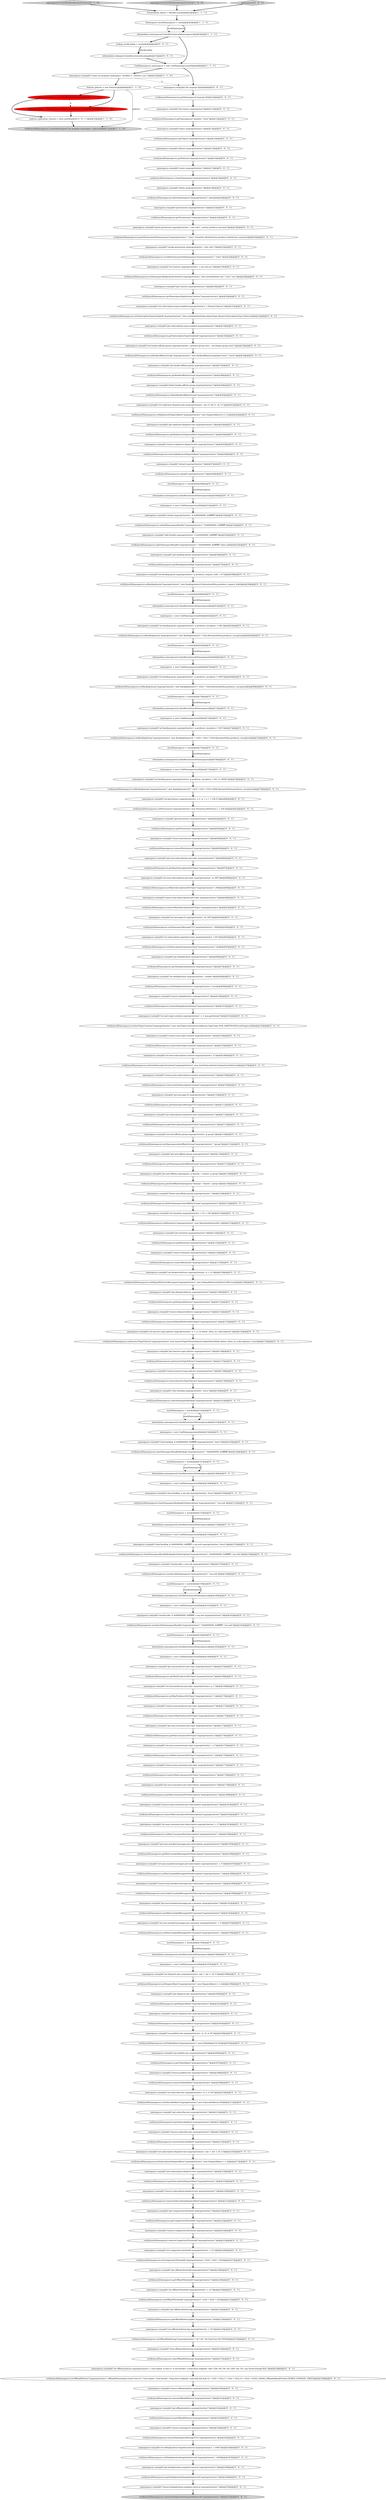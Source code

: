 digraph {
93 [style = filled, label = "verify(mockNamespaces).getSubscriptionDispatchRate(\"myprop/clust/ns1\")@@@219@@@['0', '0', '1']", fillcolor = white, shape = ellipse image = "AAA0AAABBB3BBB"];
104 [style = filled, label = "namespaces.run(split(\"remove-persistence myprop/clust/ns1\"))@@@84@@@['0', '0', '1']", fillcolor = white, shape = ellipse image = "AAA0AAABBB3BBB"];
4 [style = filled, label = "PulsarAdmin admin = Mockito.mock()@@@3@@@['1', '1', '1']", fillcolor = white, shape = ellipse image = "AAA0AAABBB1BBB"];
158 [style = filled, label = "verify(mockNamespaces).getBookieAffinityGroup(\"myprop/clust/ns1\")@@@38@@@['0', '0', '1']", fillcolor = white, shape = ellipse image = "AAA0AAABBB3BBB"];
12 [style = filled, label = "when(admin.namespaces()).thenReturn(mockNamespaces)@@@66@@@['0', '0', '1']", fillcolor = white, shape = ellipse image = "AAA0AAABBB3BBB"];
224 [style = filled, label = "verify(mockNamespaces).setMaxProducersPerTopic(\"myprop/clust/ns1\",1)@@@170@@@['0', '0', '1']", fillcolor = white, shape = ellipse image = "AAA0AAABBB3BBB"];
237 [style = filled, label = "when(admin.namespaces()).thenReturn(mockNamespaces)@@@196@@@['0', '0', '1']", fillcolor = white, shape = ellipse image = "AAA0AAABBB3BBB"];
113 [style = filled, label = "verify(mockNamespaces).setDelayedDeliveryMessages(\"myprop/clust/ns1\",new DelayedDeliveryPolicies(1000,true))@@@129@@@['0', '0', '1']", fillcolor = white, shape = ellipse image = "AAA0AAABBB3BBB"];
213 [style = filled, label = "verify(mockNamespaces).setSubscriptionTypesEnabled(\"myprop/clust/ns1\",Sets.newHashSet(SubscriptionType.Shared,SubscriptionType.Failover))@@@32@@@['0', '0', '1']", fillcolor = white, shape = ellipse image = "AAA0AAABBB3BBB"];
240 [style = filled, label = "namespaces.run(split(\"clear-backlog -b 0x80000000_0xffffffff -s my-sub myprop/clust/ns1 -force\"))@@@155@@@['0', '0', '1']", fillcolor = white, shape = ellipse image = "AAA0AAABBB3BBB"];
250 [style = filled, label = "namespaces.run(split(\"set-message-ttl myprop/clust/ns1 -ttl 300\"))@@@92@@@['0', '0', '1']", fillcolor = white, shape = ellipse image = "AAA0AAABBB3BBB"];
154 [style = filled, label = "verify(mockNamespaces).removeMaxUnackedMessagesPerSubscription(\"myprop/clust/ns1\")@@@190@@@['0', '0', '1']", fillcolor = white, shape = ellipse image = "AAA0AAABBB3BBB"];
58 [style = filled, label = "verify(mockNamespaces).removeNamespaceMessageTTL(\"myprop/clust/ns1\")@@@245@@@['0', '0', '1']", fillcolor = white, shape = ellipse image = "AAA0AAABBB3BBB"];
133 [style = filled, label = "namespaces.run(split(\"remove-max-producers-per-topic myprop/clust/ns1\"))@@@171@@@['0', '0', '1']", fillcolor = white, shape = ellipse image = "AAA0AAABBB3BBB"];
116 [style = filled, label = "namespaces.run(split(\"clear-backlog myprop/clust/ns1 -force\"))@@@140@@@['0', '0', '1']", fillcolor = white, shape = ellipse image = "AAA0AAABBB3BBB"];
253 [style = filled, label = "namespaces.run(split(\"clear-offload-deletion-lag myprop/clust/ns1\"))@@@236@@@['0', '0', '1']", fillcolor = white, shape = ellipse image = "AAA0AAABBB3BBB"];
101 [style = filled, label = "namespaces.run(split(\"get-max-producers-per-topic myprop/clust/ns1\"))@@@167@@@['0', '0', '1']", fillcolor = white, shape = ellipse image = "AAA0AAABBB3BBB"];
39 [style = filled, label = "verify(mockNamespaces).createNamespace(\"myprop/clust/ns1\")@@@18@@@['0', '0', '1']", fillcolor = white, shape = ellipse image = "AAA0AAABBB3BBB"];
183 [style = filled, label = "verify(mockNamespaces).deleteBookieAffinityGroup(\"myprop/clust/ns1\")@@@40@@@['0', '0', '1']", fillcolor = white, shape = ellipse image = "AAA0AAABBB3BBB"];
205 [style = filled, label = "namespaces.run(split(\"set-backlog-quota myprop/clust/ns1 -p producer_exception -l 10G -lt 10000\"))@@@78@@@['0', '0', '1']", fillcolor = white, shape = ellipse image = "AAA0AAABBB3BBB"];
221 [style = filled, label = "verify(mockNamespaces).setMaxConsumersPerTopic(\"myprop/clust/ns1\",2)@@@176@@@['0', '0', '1']", fillcolor = white, shape = ellipse image = "AAA0AAABBB3BBB"];
233 [style = filled, label = "namespaces.run(split(\"set-bookie-affinity-group myprop/clust/ns1 --primary-group test1 --secondary-group test2\"))@@@35@@@['0', '0', '1']", fillcolor = white, shape = ellipse image = "AAA0AAABBB3BBB"];
20 [style = filled, label = "mockNamespaces = mock()@@@49@@@['0', '0', '1']", fillcolor = white, shape = ellipse image = "AAA0AAABBB3BBB"];
245 [style = filled, label = "namespaces = new CmdNamespaces(null)@@@166@@@['0', '0', '1']", fillcolor = white, shape = ellipse image = "AAA0AAABBB3BBB"];
23 [style = filled, label = "when(admin.namespaces()).thenReturn(mockNamespaces)@@@143@@@['0', '0', '1']", fillcolor = white, shape = ellipse image = "AAA0AAABBB3BBB"];
193 [style = filled, label = "namespaces.run(split(\"set-auto-topic-creation myprop/clust/ns1 -e -t non-partitioned\"))@@@102@@@['0', '0', '1']", fillcolor = white, shape = ellipse image = "AAA0AAABBB3BBB"];
125 [style = filled, label = "verify(mockNamespaces).getMaxUnackedMessagesPerConsumer(\"myprop/clust/ns1\")@@@192@@@['0', '0', '1']", fillcolor = white, shape = ellipse image = "AAA0AAABBB3BBB"];
96 [style = filled, label = "verify(mockNamespaces).getNamespaceMessageTTL(\"myprop/clust/ns1\")@@@111@@@['0', '0', '1']", fillcolor = white, shape = ellipse image = "AAA0AAABBB3BBB"];
121 [style = filled, label = "verify(mockNamespaces).setMaxUnackedMessagesPerConsumer(\"myprop/clust/ns1\",3)@@@194@@@['0', '0', '1']", fillcolor = white, shape = ellipse image = "AAA0AAABBB3BBB"];
194 [style = filled, label = "namespaces.run(split(\"remove-max-unacked-messages-per-subscription myprop/clust/ns1\"))@@@189@@@['0', '0', '1']", fillcolor = white, shape = ellipse image = "AAA0AAABBB3BBB"];
57 [style = filled, label = "mockNamespaces = mock()@@@147@@@['0', '0', '1']", fillcolor = white, shape = ellipse image = "AAA0AAABBB3BBB"];
182 [style = filled, label = "mockNamespaces = mock()@@@195@@@['0', '0', '1']", fillcolor = white, shape = ellipse image = "AAA0AAABBB3BBB"];
232 [style = filled, label = "verify(mockNamespaces).getDispatchRate(\"myprop/clust/ns1\")@@@201@@@['0', '0', '1']", fillcolor = white, shape = ellipse image = "AAA0AAABBB3BBB"];
254 [style = filled, label = "namespaces.run(split(\"set-offload-policies myprop/clust/ns1 -r test-region -d aws-s3 -b test-bucket -e http://test.endpoint -mbs 32M -rbs 5M -oat 10M -oae 10s -orp tiered-storage-first\"))@@@238@@@['0', '0', '1']", fillcolor = white, shape = ellipse image = "AAA0AAABBB3BBB"];
22 [style = filled, label = "verify(mockNamespaces).unloadNamespaceBundle(\"myprop/clust/ns1\",\"0x80000000_0xffffffff\")@@@53@@@['0', '0', '1']", fillcolor = white, shape = ellipse image = "AAA0AAABBB3BBB"];
164 [style = filled, label = "namespaces.run(split(\"set-deduplication myprop/clust/ns1 --enable\"))@@@98@@@['0', '0', '1']", fillcolor = white, shape = ellipse image = "AAA0AAABBB3BBB"];
184 [style = filled, label = "verify(mockNamespaces).setBacklogQuota(\"myprop/clust/ns1\",new BacklogQuota(10,RetentionPolicy.producer_request_hold))@@@59@@@['0', '0', '1']", fillcolor = white, shape = ellipse image = "AAA0AAABBB3BBB"];
29 [style = filled, label = "verify(mockNamespaces).setOffloadThreshold(\"myprop/clust/ns1\",1024 * 1024 * 1024)@@@231@@@['0', '0', '1']", fillcolor = white, shape = ellipse image = "AAA0AAABBB3BBB"];
220 [style = filled, label = "namespaces.run(split(\"set-max-consumers-per-subscription myprop/clust/ns1 -c 3\"))@@@183@@@['0', '0', '1']", fillcolor = white, shape = ellipse image = "AAA0AAABBB3BBB"];
71 [style = filled, label = "verify(mockNamespaces).deleteNamespaceAntiAffinityGroup(\"myprop/clust/ns1\")@@@121@@@['0', '0', '1']", fillcolor = white, shape = ellipse image = "AAA0AAABBB3BBB"];
103 [style = filled, label = "namespaces.run(split(\"split-bundle myprop/clust/ns1 -b 0x00000000_0xffffffff\"))@@@54@@@['0', '0', '1']", fillcolor = white, shape = ellipse image = "AAA0AAABBB3BBB"];
10 [style = filled, label = "namespacesCreateWithBundlesAndClusters['0', '1', '0']", fillcolor = lightgray, shape = diamond image = "AAA0AAABBB2BBB"];
56 [style = filled, label = "verify(mockNamespaces).getDeduplicationSnapshotInterval(\"myprop/clust/ns1\")@@@249@@@['0', '0', '1']", fillcolor = white, shape = ellipse image = "AAA0AAABBB3BBB"];
172 [style = filled, label = "when(admin.namespaces()).thenReturn(mockNamespaces)@@@165@@@['0', '0', '1']", fillcolor = white, shape = ellipse image = "AAA0AAABBB3BBB"];
206 [style = filled, label = "verify(mockNamespaces).setMaxSubscriptionsPerTopic(\"myprop/clust/ns1\",300)@@@89@@@['0', '0', '1']", fillcolor = white, shape = ellipse image = "AAA0AAABBB3BBB"];
51 [style = filled, label = "when(admin.namespaces()).thenReturn(mockNamespaces)@@@71@@@['0', '0', '1']", fillcolor = white, shape = ellipse image = "AAA0AAABBB3BBB"];
79 [style = filled, label = "verify(mockNamespaces).setBacklogQuota(\"myprop/clust/ns1\",new BacklogQuota(10L * 1024 * 1024 * 1024,RetentionPolicy.producer_exception))@@@74@@@['0', '0', '1']", fillcolor = white, shape = ellipse image = "AAA0AAABBB3BBB"];
196 [style = filled, label = "verify(mockNamespaces).getSubscribeRate(\"myprop/clust/ns1\")@@@213@@@['0', '0', '1']", fillcolor = white, shape = ellipse image = "AAA0AAABBB3BBB"];
203 [style = filled, label = "namespaces.run(split(\"permissions myprop/clust/ns1\"))@@@21@@@['0', '0', '1']", fillcolor = white, shape = ellipse image = "AAA0AAABBB3BBB"];
120 [style = filled, label = "namespaces.run(split(\"remove-message-ttl myprop/clust/ns1\"))@@@244@@@['0', '0', '1']", fillcolor = white, shape = ellipse image = "AAA0AAABBB3BBB"];
146 [style = filled, label = "verify(mockNamespaces).removeDeduplicationSnapshotInterval(\"myprop/clust/ns1\")@@@251@@@['0', '0', '1']", fillcolor = lightgray, shape = ellipse image = "AAA0AAABBB3BBB"];
117 [style = filled, label = "namespaces.run(split(\"get-subscription-types-enabled myprop/clust/ns1\"))@@@33@@@['0', '0', '1']", fillcolor = white, shape = ellipse image = "AAA0AAABBB3BBB"];
124 [style = filled, label = "verify(mockNamespaces).setSubscribeRate(\"myprop/clust/ns1\",new SubscribeRate(2,60))@@@211@@@['0', '0', '1']", fillcolor = white, shape = ellipse image = "AAA0AAABBB3BBB"];
186 [style = filled, label = "namespaces = new CmdNamespaces(null)@@@77@@@['0', '0', '1']", fillcolor = white, shape = ellipse image = "AAA0AAABBB3BBB"];
99 [style = filled, label = "namespaces.run(split(\"get-anti-affinity-namespaces -p dummy -c cluster -g group\"))@@@118@@@['0', '0', '1']", fillcolor = white, shape = ellipse image = "AAA0AAABBB3BBB"];
19 [style = filled, label = "namespaces = new CmdNamespaces(null)@@@197@@@['0', '0', '1']", fillcolor = white, shape = ellipse image = "AAA0AAABBB3BBB"];
236 [style = filled, label = "verify(mockNamespaces).setPersistence(\"myprop/clust/ns1\",new PersistencePolicies(2,1,1,100.0d))@@@81@@@['0', '0', '1']", fillcolor = white, shape = ellipse image = "AAA0AAABBB3BBB"];
134 [style = filled, label = "verify(mockNamespaces).getPermissions(\"myprop/clust/ns1\")@@@22@@@['0', '0', '1']", fillcolor = white, shape = ellipse image = "AAA0AAABBB3BBB"];
107 [style = filled, label = "verify(mockNamespaces).getSubscriptionTypesEnabled(\"myprop/clust/ns1\")@@@34@@@['0', '0', '1']", fillcolor = white, shape = ellipse image = "AAA0AAABBB3BBB"];
143 [style = filled, label = "verify(mockNamespaces).removeAutoSubscriptionCreation(\"myprop/clust/ns1\")@@@109@@@['0', '0', '1']", fillcolor = white, shape = ellipse image = "AAA0AAABBB3BBB"];
208 [style = filled, label = "namespaces.run(split(\"clear-backlog -b 0x80000000_0xffffffff myprop/clust/ns1 -force\"))@@@145@@@['0', '0', '1']", fillcolor = white, shape = ellipse image = "AAA0AAABBB3BBB"];
28 [style = filled, label = "namespaces.run(split(\"set-auto-subscription-creation myprop/clust/ns1 -e\"))@@@106@@@['0', '0', '1']", fillcolor = white, shape = ellipse image = "AAA0AAABBB3BBB"];
131 [style = filled, label = "namespaces.run(split(\"remove-max-subscriptions-per-topic myprop/clust/ns1\"))@@@90@@@['0', '0', '1']", fillcolor = white, shape = ellipse image = "AAA0AAABBB3BBB"];
214 [style = filled, label = "namespaces.run(split(\"remove-delayed-delivery myprop/clust/ns1\"))@@@132@@@['0', '0', '1']", fillcolor = white, shape = ellipse image = "AAA0AAABBB3BBB"];
66 [style = filled, label = "namespaces.run(split(\"get-dispatch-rate myprop/clust/ns1\"))@@@200@@@['0', '0', '1']", fillcolor = white, shape = ellipse image = "AAA0AAABBB3BBB"];
34 [style = filled, label = "verify(mockNamespaces).getNamespaceAntiAffinityGroup(\"myprop/clust/ns1\")@@@117@@@['0', '0', '1']", fillcolor = white, shape = ellipse image = "AAA0AAABBB3BBB"];
191 [style = filled, label = "namespaces.run(split(\"delete-bookie-affinity-group myprop/clust/ns1\"))@@@39@@@['0', '0', '1']", fillcolor = white, shape = ellipse image = "AAA0AAABBB3BBB"];
80 [style = filled, label = "namespaces.run(split(\"set-compaction-threshold myprop/clust/ns1 -t 1G\"))@@@226@@@['0', '0', '1']", fillcolor = white, shape = ellipse image = "AAA0AAABBB3BBB"];
197 [style = filled, label = "namespaces.run(split(\"set-retention myprop/clust/ns1 -t 1h -s 1M\"))@@@122@@@['0', '0', '1']", fillcolor = white, shape = ellipse image = "AAA0AAABBB3BBB"];
223 [style = filled, label = "namespaces.run(split(\"delete myprop/clust/ns1\"))@@@19@@@['0', '0', '1']", fillcolor = white, shape = ellipse image = "AAA0AAABBB3BBB"];
54 [style = filled, label = "verify(mockNamespaces).getMaxConsumersPerTopic(\"myprop/clust/ns1\")@@@174@@@['0', '0', '1']", fillcolor = white, shape = ellipse image = "AAA0AAABBB3BBB"];
82 [style = filled, label = "verify(mockNamespaces).getPersistence(\"myprop/clust/ns1\")@@@83@@@['0', '0', '1']", fillcolor = white, shape = ellipse image = "AAA0AAABBB3BBB"];
90 [style = filled, label = "verify(mockNamespaces).getMaxProducersPerTopic(\"myprop/clust/ns1\")@@@168@@@['0', '0', '1']", fillcolor = white, shape = ellipse image = "AAA0AAABBB3BBB"];
105 [style = filled, label = "namespaces.run(split(\"get-max-subscriptions-per-topic myprop/clust/ns1\"))@@@86@@@['0', '0', '1']", fillcolor = white, shape = ellipse image = "AAA0AAABBB3BBB"];
163 [style = filled, label = "verify(mockNamespaces).removeReplicatorDispatchRate(\"myprop/clust/ns1\")@@@46@@@['0', '0', '1']", fillcolor = white, shape = ellipse image = "AAA0AAABBB3BBB"];
190 [style = filled, label = "verify(mockNamespaces).unsubscribeNamespaceBundle(\"myprop/clust/ns1\",\"0x80000000_0xffffffff\",\"my-sub\")@@@163@@@['0', '0', '1']", fillcolor = white, shape = ellipse image = "AAA0AAABBB3BBB"];
248 [style = filled, label = "namespaces.run(split(\"get-publish-rate myprop/clust/ns1\"))@@@206@@@['0', '0', '1']", fillcolor = white, shape = ellipse image = "AAA0AAABBB3BBB"];
136 [style = filled, label = "verify(mockNamespaces).removeMaxSubscriptionsPerTopic(\"myprop/clust/ns1\")@@@91@@@['0', '0', '1']", fillcolor = white, shape = ellipse image = "AAA0AAABBB3BBB"];
38 [style = filled, label = "namespaces.run(split(\"set-max-consumers-per-topic myprop/clust/ns1 -c 2\"))@@@175@@@['0', '0', '1']", fillcolor = white, shape = ellipse image = "AAA0AAABBB3BBB"];
189 [style = filled, label = "namespaces.run(split(\"get-clusters myprop/clust/ns1\"))@@@29@@@['0', '0', '1']", fillcolor = white, shape = ellipse image = "AAA0AAABBB3BBB"];
230 [style = filled, label = "verify(mockNamespaces).setRetention(\"myprop/clust/ns1\",new RetentionPolicies(60,1))@@@123@@@['0', '0', '1']", fillcolor = white, shape = ellipse image = "AAA0AAABBB3BBB"];
30 [style = filled, label = "verify(mockNamespaces).setPublishRate(\"myprop/clust/ns1\",new PublishRate(10,20))@@@205@@@['0', '0', '1']", fillcolor = white, shape = ellipse image = "AAA0AAABBB3BBB"];
52 [style = filled, label = "namespaces.run(split(\"get-backlog-quotas myprop/clust/ns1\"))@@@56@@@['0', '0', '1']", fillcolor = white, shape = ellipse image = "AAA0AAABBB3BBB"];
171 [style = filled, label = "namespaces.run(split(\"set-backlog-quota myprop/clust/ns1 -p producer_exception -l 10G\"))@@@73@@@['0', '0', '1']", fillcolor = white, shape = ellipse image = "AAA0AAABBB3BBB"];
207 [style = filled, label = "verify(mockNamespaces).getOffloadDeleteLagMs(\"myprop/clust/ns1\")@@@233@@@['0', '0', '1']", fillcolor = white, shape = ellipse image = "AAA0AAABBB3BBB"];
141 [style = filled, label = "namespaces.run(split(\"remove-offload-policies myprop/clust/ns1\"))@@@240@@@['0', '0', '1']", fillcolor = white, shape = ellipse image = "AAA0AAABBB3BBB"];
92 [style = filled, label = "namespaces.run(split(\"set-delayed-delivery myprop/clust/ns1 -e -t 1s\"))@@@128@@@['0', '0', '1']", fillcolor = white, shape = ellipse image = "AAA0AAABBB3BBB"];
170 [style = filled, label = "namespaces.run(split(\"clear-backlog -s my-sub myprop/clust/ns1 -force\"))@@@150@@@['0', '0', '1']", fillcolor = white, shape = ellipse image = "AAA0AAABBB3BBB"];
84 [style = filled, label = "verify(mockNamespaces).setReplicatorDispatchRate(\"myprop/clust/ns1\",new DispatchRate(10,11,12))@@@42@@@['0', '0', '1']", fillcolor = white, shape = ellipse image = "AAA0AAABBB3BBB"];
225 [style = filled, label = "namespaces.run(split(\"remove-subscribe-rate myprop/clust/ns1\"))@@@214@@@['0', '0', '1']", fillcolor = white, shape = ellipse image = "AAA0AAABBB3BBB"];
177 [style = filled, label = "namespaces.run(split(\"policies myprop/clust/ns1\"))@@@15@@@['0', '0', '1']", fillcolor = white, shape = ellipse image = "AAA0AAABBB3BBB"];
115 [style = filled, label = "verify(mockNamespaces).getReplicatorDispatchRate(\"myprop/clust/ns1\")@@@44@@@['0', '0', '1']", fillcolor = white, shape = ellipse image = "AAA0AAABBB3BBB"];
76 [style = filled, label = "namespaces.run(split(\"remove-replicator-dispatch-rate myprop/clust/ns1\"))@@@45@@@['0', '0', '1']", fillcolor = white, shape = ellipse image = "AAA0AAABBB3BBB"];
91 [style = filled, label = "verify(mockNamespaces).removeSubscriptionDispatchRate(\"myprop/clust/ns1\")@@@221@@@['0', '0', '1']", fillcolor = white, shape = ellipse image = "AAA0AAABBB3BBB"];
77 [style = filled, label = "verify(mockNamespaces).getMaxConsumersPerSubscription(\"myprop/clust/ns1\")@@@180@@@['0', '0', '1']", fillcolor = white, shape = ellipse image = "AAA0AAABBB3BBB"];
64 [style = filled, label = "namespaces.run(split(\"get-subscription-dispatch-rate myprop/clust/ns1\"))@@@218@@@['0', '0', '1']", fillcolor = white, shape = ellipse image = "AAA0AAABBB3BBB"];
167 [style = filled, label = "verify(mockNamespaces).setBacklogQuota(\"myprop/clust/ns1\",new BacklogQuota(10 * 1024,RetentionPolicy.producer_exception))@@@64@@@['0', '0', '1']", fillcolor = white, shape = ellipse image = "AAA0AAABBB3BBB"];
144 [style = filled, label = "namespaces.run(split(\"set-replicator-dispatch-rate myprop/clust/ns1 -md 10 -bd 11 -dt 12\"))@@@41@@@['0', '0', '1']", fillcolor = white, shape = ellipse image = "AAA0AAABBB3BBB"];
17 [style = filled, label = "namespaces.run(split(\"set-inactive-topic-policies myprop/clust/ns1 -e -t 1s -m delete_when_no_subscriptions\"))@@@134@@@['0', '0', '1']", fillcolor = white, shape = ellipse image = "AAA0AAABBB3BBB"];
75 [style = filled, label = "when(admin.namespaces()).thenReturn(mockNamespaces)@@@153@@@['0', '0', '1']", fillcolor = white, shape = ellipse image = "AAA0AAABBB3BBB"];
122 [style = filled, label = "verify(mockNamespaces).getBacklogQuotaMap(\"myprop/clust/ns1\")@@@57@@@['0', '0', '1']", fillcolor = white, shape = ellipse image = "AAA0AAABBB3BBB"];
36 [style = filled, label = "namespaces = new CmdNamespaces(null)@@@67@@@['0', '0', '1']", fillcolor = white, shape = ellipse image = "AAA0AAABBB3BBB"];
59 [style = filled, label = "namespaces = new CmdNamespaces(null)@@@161@@@['0', '0', '1']", fillcolor = white, shape = ellipse image = "AAA0AAABBB3BBB"];
142 [style = filled, label = "verify(mockNamespaces).getNamespaces(\"myprop\",\"clust\")@@@12@@@['0', '0', '1']", fillcolor = white, shape = ellipse image = "AAA0AAABBB3BBB"];
150 [style = filled, label = "verify(mockNamespaces).getMaxSubscriptionsPerTopic(\"myprop/clust/ns1\")@@@87@@@['0', '0', '1']", fillcolor = white, shape = ellipse image = "AAA0AAABBB3BBB"];
112 [style = filled, label = "namespaces.run(split(\"get-bookie-affinity-group myprop/clust/ns1\"))@@@37@@@['0', '0', '1']", fillcolor = white, shape = ellipse image = "AAA0AAABBB3BBB"];
8 [style = filled, label = "namespacesCreateWithBundlesAndClusters['1', '0', '0']", fillcolor = lightgray, shape = diamond image = "AAA0AAABBB1BBB"];
106 [style = filled, label = "verify(mockNamespaces).removeInactiveTopicPolicies(\"myprop/clust/ns1\")@@@139@@@['0', '0', '1']", fillcolor = white, shape = ellipse image = "AAA0AAABBB3BBB"];
14 [style = filled, label = "verify(mockNamespaces).unsubscribeNamespace(\"myprop/clust/ns1\",\"my-sub\")@@@158@@@['0', '0', '1']", fillcolor = white, shape = ellipse image = "AAA0AAABBB3BBB"];
65 [style = filled, label = "mockNamespaces = mock()@@@152@@@['0', '0', '1']", fillcolor = white, shape = ellipse image = "AAA0AAABBB3BBB"];
126 [style = filled, label = "namespaces.run(split(\"get-persistence myprop/clust/ns1\"))@@@82@@@['0', '0', '1']", fillcolor = white, shape = ellipse image = "AAA0AAABBB3BBB"];
114 [style = filled, label = "namespaces.run(split(\"remove-max-consumers-per-subscription myprop/clust/ns1\"))@@@181@@@['0', '0', '1']", fillcolor = white, shape = ellipse image = "AAA0AAABBB3BBB"];
195 [style = filled, label = "verify(mockNamespaces).setMaxConsumersPerSubscription(\"myprop/clust/ns1\",3)@@@184@@@['0', '0', '1']", fillcolor = white, shape = ellipse image = "AAA0AAABBB3BBB"];
69 [style = filled, label = "namespaces.run(split(\"remove-max-consumers-per-topic myprop/clust/ns1\"))@@@177@@@['0', '0', '1']", fillcolor = white, shape = ellipse image = "AAA0AAABBB3BBB"];
85 [style = filled, label = "mockNamespaces = mock()@@@164@@@['0', '0', '1']", fillcolor = white, shape = ellipse image = "AAA0AAABBB3BBB"];
129 [style = filled, label = "namespaces.run(split(\"grant-permission myprop/clust/ns1 --role role1 --actions produce,consume\"))@@@23@@@['0', '0', '1']", fillcolor = white, shape = ellipse image = "AAA0AAABBB3BBB"];
0 [style = filled, label = "when(admin.namespaces()).thenReturn(mockNamespaces)@@@5@@@['1', '1', '1']", fillcolor = white, shape = ellipse image = "AAA0AAABBB1BBB"];
37 [style = filled, label = "verify(mockNamespaces).setBookieAffinityGroup(\"myprop/clust/ns1\",new BookieAffinityGroupData(\"test1\",\"test2\"))@@@36@@@['0', '0', '1']", fillcolor = white, shape = ellipse image = "AAA0AAABBB3BBB"];
181 [style = filled, label = "namespaces.run(split(\"set-persistence myprop/clust/ns1 -e 2 -w 1 -a 1 -r 100.0\"))@@@80@@@['0', '0', '1']", fillcolor = white, shape = ellipse image = "AAA0AAABBB3BBB"];
160 [style = filled, label = "verify(mockNamespaces).removePublishRate(\"myprop/clust/ns1\")@@@209@@@['0', '0', '1']", fillcolor = white, shape = ellipse image = "AAA0AAABBB3BBB"];
242 [style = filled, label = "namespaces.run(split(\"get-max-unacked-messages-per-subscription myprop/clust/ns1\"))@@@185@@@['0', '0', '1']", fillcolor = white, shape = ellipse image = "AAA0AAABBB3BBB"];
147 [style = filled, label = "namespaces.run(split(\"get-retention myprop/clust/ns1\"))@@@124@@@['0', '0', '1']", fillcolor = white, shape = ellipse image = "AAA0AAABBB3BBB"];
35 [style = filled, label = "namespaces.run(split(\"set-max-unacked-messages-per-subscription myprop/clust/ns1 -c 3\"))@@@187@@@['0', '0', '1']", fillcolor = white, shape = ellipse image = "AAA0AAABBB3BBB"];
229 [style = filled, label = "namespaces.run(split(\"topics myprop/clust/ns1\"))@@@13@@@['0', '0', '1']", fillcolor = white, shape = ellipse image = "AAA0AAABBB3BBB"];
198 [style = filled, label = "namespaces.run(split(\"remove-auto-topic-creation myprop/clust/ns1\"))@@@104@@@['0', '0', '1']", fillcolor = white, shape = ellipse image = "AAA0AAABBB3BBB"];
155 [style = filled, label = "namespaces.run(split(\"set-backlog-quota myprop/clust/ns1 -p producer_request_hold -l 10\"))@@@58@@@['0', '0', '1']", fillcolor = white, shape = ellipse image = "AAA0AAABBB3BBB"];
3 [style = filled, label = "Policies policies = new Policies()@@@8@@@['1', '1', '0']", fillcolor = white, shape = ellipse image = "AAA0AAABBB1BBB"];
7 [style = filled, label = "policies.bundles = new BundlesData(5)@@@9@@@['1', '0', '0']", fillcolor = red, shape = ellipse image = "AAA1AAABBB1BBB"];
139 [style = filled, label = "verify(mockNamespaces).removeCompactionThreshold(\"myprop/clust/ns1\")@@@225@@@['0', '0', '1']", fillcolor = white, shape = ellipse image = "AAA0AAABBB3BBB"];
41 [style = filled, label = "namespaces.run(split(\"set-max-producers-per-topic myprop/clust/ns1 -p 1\"))@@@169@@@['0', '0', '1']", fillcolor = white, shape = ellipse image = "AAA0AAABBB3BBB"];
152 [style = filled, label = "verify(mockNamespaces).setSubscriptionExpirationTime(\"myprop/clust/ns1\",60)@@@95@@@['0', '0', '1']", fillcolor = white, shape = ellipse image = "AAA0AAABBB3BBB"];
168 [style = filled, label = "namespaces.run(split(\"set-max-unacked-messages-per-consumer myprop/clust/ns1 -c 3\"))@@@193@@@['0', '0', '1']", fillcolor = white, shape = ellipse image = "AAA0AAABBB3BBB"];
156 [style = filled, label = "namespaces.run(split(\"remove-deduplication-snapshot-interval myprop/clust/ns1\"))@@@250@@@['0', '0', '1']", fillcolor = white, shape = ellipse image = "AAA0AAABBB3BBB"];
72 [style = filled, label = "namespaces.run(split(\"unsubscribe -b 0x80000000_0xffffffff -s my-sub myprop/clust/ns1\"))@@@162@@@['0', '0', '1']", fillcolor = white, shape = ellipse image = "AAA0AAABBB3BBB"];
226 [style = filled, label = "verify(mockNamespaces).getTopics(\"myprop/clust/ns1\")@@@14@@@['0', '0', '1']", fillcolor = white, shape = ellipse image = "AAA0AAABBB3BBB"];
165 [style = filled, label = "namespaces.run(split(\"remove-compaction-threshold myprop/clust/ns1\"))@@@224@@@['0', '0', '1']", fillcolor = white, shape = ellipse image = "AAA0AAABBB3BBB"];
140 [style = filled, label = "verify(mockNamespaces).setBacklogQuota(\"myprop/clust/ns1\",new BacklogQuota(10 * 1024 * 1024,RetentionPolicy.producer_exception))@@@69@@@['0', '0', '1']", fillcolor = white, shape = ellipse image = "AAA0AAABBB3BBB"];
180 [style = filled, label = "verify(mockNamespaces).clearNamespaceBacklogForSubscription(\"myprop/clust/ns1\",\"my-sub\")@@@151@@@['0', '0', '1']", fillcolor = white, shape = ellipse image = "AAA0AAABBB3BBB"];
257 [style = filled, label = "verify(mockNamespaces).removeDelayedDeliveryMessages(\"myprop/clust/ns1\")@@@133@@@['0', '0', '1']", fillcolor = white, shape = ellipse image = "AAA0AAABBB3BBB"];
202 [style = filled, label = "verify(mockNamespaces).removeMaxProducersPerTopic(\"myprop/clust/ns1\")@@@172@@@['0', '0', '1']", fillcolor = white, shape = ellipse image = "AAA0AAABBB3BBB"];
89 [style = filled, label = "mockNamespaces = mock()@@@159@@@['0', '0', '1']", fillcolor = white, shape = ellipse image = "AAA0AAABBB3BBB"];
135 [style = filled, label = "verify(mockNamespaces).clearNamespaceBundleBacklogForSubscription(\"myprop/clust/ns1\",\"0x80000000_0xffffffff\",\"my-sub\")@@@156@@@['0', '0', '1']", fillcolor = white, shape = ellipse image = "AAA0AAABBB3BBB"];
123 [style = filled, label = "verify(mockNamespaces).getMaxUnackedMessagesPerSubscription(\"myprop/clust/ns1\")@@@186@@@['0', '0', '1']", fillcolor = white, shape = ellipse image = "AAA0AAABBB3BBB"];
157 [style = filled, label = "namespaces = new CmdNamespaces(null)@@@62@@@['0', '0', '1']", fillcolor = white, shape = ellipse image = "AAA0AAABBB3BBB"];
11 [style = filled, label = "policies.bundles = BundlesData.builder().numBundles(5).build()@@@9@@@['0', '1', '0']", fillcolor = red, shape = ellipse image = "AAA1AAABBB2BBB"];
249 [style = filled, label = "verify(mockNamespaces).getAntiAffinityNamespaces(\"dummy\",\"cluster\",\"group\")@@@119@@@['0', '0', '1']", fillcolor = white, shape = ellipse image = "AAA0AAABBB3BBB"];
151 [style = filled, label = "namespaces.run(split(\"list-cluster myprop/clust\"))@@@11@@@['0', '0', '1']", fillcolor = white, shape = ellipse image = "AAA0AAABBB3BBB"];
74 [style = filled, label = "namespaces.run(split(\"set-backlog-quota myprop/clust/ns1 -p producer_exception -l 10K\"))@@@63@@@['0', '0', '1']", fillcolor = white, shape = ellipse image = "AAA0AAABBB3BBB"];
179 [style = filled, label = "namespaces.run(split(\"get-subscription-expiration-time myprop/clust/ns1\"))@@@112@@@['0', '0', '1']", fillcolor = white, shape = ellipse image = "AAA0AAABBB3BBB"];
87 [style = filled, label = "verify(mockNamespaces).setDeduplicationSnapshotInterval(\"myprop/clust/ns1\",1000)@@@247@@@['0', '0', '1']", fillcolor = white, shape = ellipse image = "AAA0AAABBB3BBB"];
25 [style = filled, label = "verify(mockNamespaces).setDeduplicationStatus(\"myprop/clust/ns1\",true)@@@99@@@['0', '0', '1']", fillcolor = white, shape = ellipse image = "AAA0AAABBB3BBB"];
109 [style = filled, label = "namespaces.run(split(\"remove-auto-subscription-creation myprop/clust/ns1\"))@@@108@@@['0', '0', '1']", fillcolor = white, shape = ellipse image = "AAA0AAABBB3BBB"];
9 [style = filled, label = "Namespaces mockNamespaces = mock()@@@4@@@['1', '1', '1']", fillcolor = white, shape = ellipse image = "AAA0AAABBB1BBB"];
227 [style = filled, label = "namespaces.run(split(\"set-anti-affinity-group myprop/clust/ns1 -g group\"))@@@114@@@['0', '0', '1']", fillcolor = white, shape = ellipse image = "AAA0AAABBB3BBB"];
32 [style = filled, label = "verify(mockNamespaces).getPolicies(\"myprop/clust/ns1\")@@@16@@@['0', '0', '1']", fillcolor = white, shape = ellipse image = "AAA0AAABBB3BBB"];
98 [style = filled, label = "verify(mockNamespaces).getOffloadPolicies(\"myprop/clust/ns1\")@@@243@@@['0', '0', '1']", fillcolor = white, shape = ellipse image = "AAA0AAABBB3BBB"];
132 [style = filled, label = "namespaces = new CmdNamespaces(null)@@@72@@@['0', '0', '1']", fillcolor = white, shape = ellipse image = "AAA0AAABBB3BBB"];
161 [style = filled, label = "verify(mockNamespaces).setMaxUnackedMessagesPerSubscription(\"myprop/clust/ns1\",3)@@@188@@@['0', '0', '1']", fillcolor = white, shape = ellipse image = "AAA0AAABBB3BBB"];
162 [style = filled, label = "mockNamespaces = mock()@@@142@@@['0', '0', '1']", fillcolor = white, shape = ellipse image = "AAA0AAABBB3BBB"];
176 [style = filled, label = "Lookup mockLookup = mock()@@@6@@@['0', '0', '1']", fillcolor = white, shape = ellipse image = "AAA0AAABBB3BBB"];
188 [style = filled, label = "namespaces.run(split(\"remove-inactive-topic-policies myprop/clust/ns1\"))@@@138@@@['0', '0', '1']", fillcolor = white, shape = ellipse image = "AAA0AAABBB3BBB"];
166 [style = filled, label = "namespaces.run(split(\"unload myprop/clust/ns1\"))@@@47@@@['0', '0', '1']", fillcolor = white, shape = ellipse image = "AAA0AAABBB3BBB"];
110 [style = filled, label = "mockNamespaces = mock()@@@70@@@['0', '0', '1']", fillcolor = white, shape = ellipse image = "AAA0AAABBB3BBB"];
27 [style = filled, label = "when(admin.namespaces()).thenReturn(mockNamespaces)@@@50@@@['0', '0', '1']", fillcolor = white, shape = ellipse image = "AAA0AAABBB3BBB"];
256 [style = filled, label = "namespaces.run(split(\"set-max-subscriptions-per-topic myprop/clust/ns1 -m 300\"))@@@88@@@['0', '0', '1']", fillcolor = white, shape = ellipse image = "AAA0AAABBB3BBB"];
148 [style = filled, label = "verify(mockNamespaces).unload(\"myprop/clust/ns1\")@@@48@@@['0', '0', '1']", fillcolor = white, shape = ellipse image = "AAA0AAABBB3BBB"];
24 [style = filled, label = "verify(mockNamespaces).clearNamespaceBacklog(\"myprop/clust/ns1\")@@@141@@@['0', '0', '1']", fillcolor = white, shape = ellipse image = "AAA0AAABBB3BBB"];
199 [style = filled, label = "verify(mockNamespaces).setDispatchRate(\"myprop/clust/ns1\",new DispatchRate(-1,-1,2))@@@199@@@['0', '0', '1']", fillcolor = white, shape = ellipse image = "AAA0AAABBB3BBB"];
153 [style = filled, label = "verify(mockNamespaces).revokePermissionsOnNamespace(\"myprop/clust/ns1\",\"role1\")@@@26@@@['0', '0', '1']", fillcolor = white, shape = ellipse image = "AAA0AAABBB3BBB"];
209 [style = filled, label = "when(admin.namespaces()).thenReturn(mockNamespaces)@@@148@@@['0', '0', '1']", fillcolor = white, shape = ellipse image = "AAA0AAABBB3BBB"];
102 [style = filled, label = "verify(mockNamespaces).setInactiveTopicPolicies(\"myprop/clust/ns1\",new InactiveTopicPolicies(InactiveTopicDeleteMode.delete_when_no_subscriptions,1,true))@@@135@@@['0', '0', '1']", fillcolor = white, shape = ellipse image = "AAA0AAABBB3BBB"];
212 [style = filled, label = "verify(mockNamespaces).setOffloadDeleteLag(\"myprop/clust/ns1\",24 * 60 * 60,TimeUnit.SECONDS)@@@235@@@['0', '0', '1']", fillcolor = white, shape = ellipse image = "AAA0AAABBB3BBB"];
231 [style = filled, label = "namespaces.run(split(\"revoke-permission myprop/clust/ns1 --role role1\"))@@@25@@@['0', '0', '1']", fillcolor = white, shape = ellipse image = "AAA0AAABBB3BBB"];
175 [style = filled, label = "namespaces.run(split(\"set-dispatch-rate myprop/clust/ns1 -md -1 -bd -1 -dt 2\"))@@@198@@@['0', '0', '1']", fillcolor = white, shape = ellipse image = "AAA0AAABBB3BBB"];
55 [style = filled, label = "namespaces.run(split(\"get-compaction-threshold myprop/clust/ns1\"))@@@222@@@['0', '0', '1']", fillcolor = white, shape = ellipse image = "AAA0AAABBB3BBB"];
200 [style = filled, label = "verify(mockNamespaces).removeDispatchRate(\"myprop/clust/ns1\")@@@203@@@['0', '0', '1']", fillcolor = white, shape = ellipse image = "AAA0AAABBB3BBB"];
222 [style = filled, label = "namespaces.run(split(\"unload myprop/clust/ns1 -b 0x80000000_0xffffffff\"))@@@52@@@['0', '0', '1']", fillcolor = white, shape = ellipse image = "AAA0AAABBB3BBB"];
6 [style = filled, label = "verify(mockNamespaces).createNamespace(\"my-prop/my-namespace\",policies)@@@11@@@['1', '1', '0']", fillcolor = lightgray, shape = ellipse image = "AAA0AAABBB1BBB"];
238 [style = filled, label = "mockNamespaces = mock()@@@75@@@['0', '0', '1']", fillcolor = white, shape = ellipse image = "AAA0AAABBB3BBB"];
48 [style = filled, label = "verify(mockNamespaces).getRetention(\"myprop/clust/ns1\")@@@125@@@['0', '0', '1']", fillcolor = white, shape = ellipse image = "AAA0AAABBB3BBB"];
47 [style = filled, label = "verify(mockNamespaces).splitNamespaceBundle(\"myprop/clust/ns1\",\"0x00000000_0xffffffff\",false,null)@@@55@@@['0', '0', '1']", fillcolor = white, shape = ellipse image = "AAA0AAABBB3BBB"];
43 [style = filled, label = "verify(mockNamespaces).getDelayedDelivery(\"myprop/clust/ns1\")@@@131@@@['0', '0', '1']", fillcolor = white, shape = ellipse image = "AAA0AAABBB3BBB"];
95 [style = filled, label = "verify(mockNamespaces).setAutoSubscriptionCreation(\"myprop/clust/ns1\",new AutoSubscriptionCreationOverride(true))@@@107@@@['0', '0', '1']", fillcolor = white, shape = ellipse image = "AAA0AAABBB3BBB"];
33 [style = filled, label = "verify(mockNamespaces).getOffloadThreshold(\"myprop/clust/ns1\")@@@229@@@['0', '0', '1']", fillcolor = white, shape = ellipse image = "AAA0AAABBB3BBB"];
31 [style = filled, label = "namespaces.run(split(\"set-subscription-dispatch-rate myprop/clust/ns1 -md -1 -bd -1 -dt 2\"))@@@216@@@['0', '0', '1']", fillcolor = white, shape = ellipse image = "AAA0AAABBB3BBB"];
128 [style = filled, label = "verify(mockNamespaces).removeSubscribeRate(\"myprop/clust/ns1\")@@@215@@@['0', '0', '1']", fillcolor = white, shape = ellipse image = "AAA0AAABBB3BBB"];
252 [style = filled, label = "verify(mockNamespaces).removeRetention(\"myprop/clust/ns1\")@@@127@@@['0', '0', '1']", fillcolor = white, shape = ellipse image = "AAA0AAABBB3BBB"];
215 [style = filled, label = "namespaces.run(split(\"create myprop/clust/ns1\"))@@@17@@@['0', '0', '1']", fillcolor = white, shape = ellipse image = "AAA0AAABBB3BBB"];
173 [style = filled, label = "namespaces.run(split(\"set-subscribe-rate myprop/clust/ns1 -sr 2 -st 60\"))@@@210@@@['0', '0', '1']", fillcolor = white, shape = ellipse image = "AAA0AAABBB3BBB"];
130 [style = filled, label = "verify(mockNamespaces).removeAutoTopicCreation(\"myprop/clust/ns1\")@@@105@@@['0', '0', '1']", fillcolor = white, shape = ellipse image = "AAA0AAABBB3BBB"];
255 [style = filled, label = "when(admin.namespaces()).thenReturn(mockNamespaces)@@@76@@@['0', '0', '1']", fillcolor = white, shape = ellipse image = "AAA0AAABBB3BBB"];
119 [style = filled, label = "verify(mockNamespaces).setSubscriptionDispatchRate(\"myprop/clust/ns1\",new DispatchRate(-1,-1,2))@@@217@@@['0', '0', '1']", fillcolor = white, shape = ellipse image = "AAA0AAABBB3BBB"];
251 [style = filled, label = "namespaces.run(split(\"set-publish-rate myprop/clust/ns1 -m 10 -b 20\"))@@@204@@@['0', '0', '1']", fillcolor = white, shape = ellipse image = "AAA0AAABBB3BBB"];
16 [style = filled, label = "verify(mockNamespaces).setNamespaceMessageTTL(\"myprop/clust/ns1\",300)@@@93@@@['0', '0', '1']", fillcolor = white, shape = ellipse image = "AAA0AAABBB3BBB"];
145 [style = filled, label = "verify(mockNamespaces).getCompactionThreshold(\"myprop/clust/ns1\")@@@223@@@['0', '0', '1']", fillcolor = white, shape = ellipse image = "AAA0AAABBB3BBB"];
201 [style = filled, label = "namespaces.run(split(\"get-inactive-topic-policies myprop/clust/ns1\"))@@@136@@@['0', '0', '1']", fillcolor = white, shape = ellipse image = "AAA0AAABBB3BBB"];
18 [style = filled, label = "namespaces = new CmdNamespaces(null)@@@149@@@['0', '0', '1']", fillcolor = white, shape = ellipse image = "AAA0AAABBB3BBB"];
26 [style = filled, label = "namespaces.run(split(\"remove-retention myprop/clust/ns1\"))@@@126@@@['0', '0', '1']", fillcolor = white, shape = ellipse image = "AAA0AAABBB3BBB"];
86 [style = filled, label = "namespaces.run(split(\"remove-subscription-dispatch-rate myprop/clust/ns1\"))@@@220@@@['0', '0', '1']", fillcolor = white, shape = ellipse image = "AAA0AAABBB3BBB"];
2 [style = filled, label = "policies.replication_clusters = Sets.newHashSet(\"a\",\"b\",\"c\")@@@10@@@['1', '1', '0']", fillcolor = white, shape = ellipse image = "AAA0AAABBB1BBB"];
15 [style = filled, label = "namespaces.run(split(\"get-message-ttl myprop/clust/ns1\"))@@@110@@@['0', '0', '1']", fillcolor = white, shape = ellipse image = "AAA0AAABBB3BBB"];
83 [style = filled, label = "namespaces.run(split(\"get-max-consumers-per-subscription myprop/clust/ns1\"))@@@179@@@['0', '0', '1']", fillcolor = white, shape = ellipse image = "AAA0AAABBB3BBB"];
94 [style = filled, label = "verify(mockNamespaces).setCompactionThreshold(\"myprop/clust/ns1\",1024 * 1024 * 1024)@@@227@@@['0', '0', '1']", fillcolor = white, shape = ellipse image = "AAA0AAABBB3BBB"];
159 [style = filled, label = "verify(mockNamespaces).getDeduplicationStatus(\"myprop/clust/ns1\")@@@97@@@['0', '0', '1']", fillcolor = white, shape = ellipse image = "AAA0AAABBB3BBB"];
219 [style = filled, label = "verify(mockNamespaces).getInactiveTopicPolicies(\"myprop/clust/ns1\")@@@137@@@['0', '0', '1']", fillcolor = white, shape = ellipse image = "AAA0AAABBB3BBB"];
97 [style = filled, label = "namespaces.run(split(\"get-delayed-delivery myprop/clust/ns1\"))@@@130@@@['0', '0', '1']", fillcolor = white, shape = ellipse image = "AAA0AAABBB3BBB"];
108 [style = filled, label = "namespaces.run(split(\"set-offload-threshold myprop/clust/ns1 -s 1G\"))@@@230@@@['0', '0', '1']", fillcolor = white, shape = ellipse image = "AAA0AAABBB3BBB"];
149 [style = filled, label = "namespaces.run(split(\"set-offload-deletion-lag myprop/clust/ns1 -l 1d\"))@@@234@@@['0', '0', '1']", fillcolor = white, shape = ellipse image = "AAA0AAABBB3BBB"];
247 [style = filled, label = "namespaces['0', '0', '1']", fillcolor = lightgray, shape = diamond image = "AAA0AAABBB3BBB"];
138 [style = filled, label = "namespaces.run(split(\"remove-deduplication myprop/clust/ns1\"))@@@100@@@['0', '0', '1']", fillcolor = white, shape = ellipse image = "AAA0AAABBB3BBB"];
49 [style = filled, label = "namespaces.run(split(\"set-backlog-quota myprop/clust/ns1 -p producer_exception -l 10M\"))@@@68@@@['0', '0', '1']", fillcolor = white, shape = ellipse image = "AAA0AAABBB3BBB"];
68 [style = filled, label = "namespaces = new CmdNamespaces(null)@@@154@@@['0', '0', '1']", fillcolor = white, shape = ellipse image = "AAA0AAABBB3BBB"];
137 [style = filled, label = "namespaces.run(split(\"get-max-unacked-messages-per-consumer myprop/clust/ns1\"))@@@191@@@['0', '0', '1']", fillcolor = white, shape = ellipse image = "AAA0AAABBB3BBB"];
210 [style = filled, label = "verify(mockNamespaces).removeOffloadPolicies(\"myprop/clust/ns1\")@@@241@@@['0', '0', '1']", fillcolor = white, shape = ellipse image = "AAA0AAABBB3BBB"];
1 [style = filled, label = "namespaces.run(split(\"create my-prop/my-namespace --bundles 5 --clusters a,b,c\"))@@@7@@@['1', '1', '0']", fillcolor = white, shape = ellipse image = "AAA0AAABBB1BBB"];
63 [style = filled, label = "namespaces = new CmdNamespaces(null)@@@51@@@['0', '0', '1']", fillcolor = white, shape = ellipse image = "AAA0AAABBB3BBB"];
44 [style = filled, label = "verify(mockNamespaces).getPublishRate(\"myprop/clust/ns1\")@@@207@@@['0', '0', '1']", fillcolor = white, shape = ellipse image = "AAA0AAABBB3BBB"];
21 [style = filled, label = "namespaces.run(split(\"get-replicator-dispatch-rate myprop/clust/ns1\"))@@@43@@@['0', '0', '1']", fillcolor = white, shape = ellipse image = "AAA0AAABBB3BBB"];
185 [style = filled, label = "verify(mockNamespaces).removePersistence(\"myprop/clust/ns1\")@@@85@@@['0', '0', '1']", fillcolor = white, shape = ellipse image = "AAA0AAABBB3BBB"];
67 [style = filled, label = "namespaces.run(split(\"get-max-consumers-per-topic myprop/clust/ns1\"))@@@173@@@['0', '0', '1']", fillcolor = white, shape = ellipse image = "AAA0AAABBB3BBB"];
216 [style = filled, label = "namespaces.run(split(\"get-deduplication-snapshot-interval myprop/clust/ns1\"))@@@248@@@['0', '0', '1']", fillcolor = white, shape = ellipse image = "AAA0AAABBB3BBB"];
218 [style = filled, label = "namespaces.run(split(\"set-subscription-types-enabled myprop/clust/ns1 -t Shared,Failover\"))@@@31@@@['0', '0', '1']", fillcolor = white, shape = ellipse image = "AAA0AAABBB3BBB"];
234 [style = filled, label = "namespaces.run(split(\"remove-publish-rate myprop/clust/ns1\"))@@@208@@@['0', '0', '1']", fillcolor = white, shape = ellipse image = "AAA0AAABBB3BBB"];
111 [style = filled, label = "verify(mockNamespaces).removeMaxConsumersPerSubscription(\"myprop/clust/ns1\")@@@182@@@['0', '0', '1']", fillcolor = white, shape = ellipse image = "AAA0AAABBB3BBB"];
239 [style = filled, label = "verify(mockNamespaces).clearNamespaceBundleBacklog(\"myprop/clust/ns1\",\"0x80000000_0xffffffff\")@@@146@@@['0', '0', '1']", fillcolor = white, shape = ellipse image = "AAA0AAABBB3BBB"];
246 [style = filled, label = "verify(mockNamespaces).setNamespaceAntiAffinityGroup(\"myprop/clust/ns1\",\"group\")@@@115@@@['0', '0', '1']", fillcolor = white, shape = ellipse image = "AAA0AAABBB3BBB"];
70 [style = filled, label = "namespaces.run(split(\"set-clusters myprop/clust/ns1 -c use,usw,usc\"))@@@27@@@['0', '0', '1']", fillcolor = white, shape = ellipse image = "AAA0AAABBB3BBB"];
243 [style = filled, label = "namespaces.run(split(\"get-anti-affinity-group myprop/clust/ns1\"))@@@116@@@['0', '0', '1']", fillcolor = white, shape = ellipse image = "AAA0AAABBB3BBB"];
61 [style = filled, label = "verify(mockNamespaces).removeDeduplicationStatus(\"myprop/clust/ns1\")@@@101@@@['0', '0', '1']", fillcolor = white, shape = ellipse image = "AAA0AAABBB3BBB"];
81 [style = filled, label = "namespaces.run(split(\"set-deduplication-snapshot-interval myprop/clust/ns1 -i 1000\"))@@@246@@@['0', '0', '1']", fillcolor = white, shape = ellipse image = "AAA0AAABBB3BBB"];
127 [style = filled, label = "verify(mockNamespaces).setOffloadPolicies(\"myprop/clust/ns1\",OffloadPoliciesImpl.create(\"aws-s3\",\"test-region\",\"test-bucket\",\"http://test.endpoint\",null,null,null,null,32 * 1024 * 1024,5 * 1024 * 1024,10 * 1024 * 1024L,10000L,OffloadedReadPriority.TIERED_STORAGE_FIRST))@@@239@@@['0', '0', '1']", fillcolor = white, shape = ellipse image = "AAA0AAABBB3BBB"];
244 [style = filled, label = "namespaces.run(split(\"get-subscribe-rate myprop/clust/ns1\"))@@@212@@@['0', '0', '1']", fillcolor = white, shape = ellipse image = "AAA0AAABBB3BBB"];
211 [style = filled, label = "namespaces.run(split(\"get-offload-policies myprop/clust/ns1\"))@@@242@@@['0', '0', '1']", fillcolor = white, shape = ellipse image = "AAA0AAABBB3BBB"];
174 [style = filled, label = "namespaces.run(split(\"unsubscribe -s my-sub myprop/clust/ns1\"))@@@157@@@['0', '0', '1']", fillcolor = white, shape = ellipse image = "AAA0AAABBB3BBB"];
45 [style = filled, label = "verify(mockNamespaces).deleteNamespace(\"myprop/clust/ns1\",false)@@@20@@@['0', '0', '1']", fillcolor = white, shape = ellipse image = "AAA0AAABBB3BBB"];
60 [style = filled, label = "namespaces = new CmdNamespaces(null)@@@144@@@['0', '0', '1']", fillcolor = white, shape = ellipse image = "AAA0AAABBB3BBB"];
62 [style = filled, label = "when(admin.lookups()).thenReturn(mockLookup)@@@7@@@['0', '0', '1']", fillcolor = white, shape = ellipse image = "AAA0AAABBB3BBB"];
217 [style = filled, label = "namespaces.run(split(\"set-subscription-expiration-time myprop/clust/ns1 -t 60\"))@@@94@@@['0', '0', '1']", fillcolor = white, shape = ellipse image = "AAA0AAABBB3BBB"];
5 [style = filled, label = "CmdNamespaces namespaces = new CmdNamespaces(null)@@@8@@@['1', '1', '1']", fillcolor = white, shape = ellipse image = "AAA0AAABBB1BBB"];
192 [style = filled, label = "verify(mockNamespaces).setBacklogQuota(\"myprop/clust/ns1\",new BacklogQuota(10l * 1024 * 1024 * 1024,10000,RetentionPolicy.producer_exception))@@@79@@@['0', '0', '1']", fillcolor = white, shape = ellipse image = "AAA0AAABBB3BBB"];
235 [style = filled, label = "mockNamespaces = mock()@@@65@@@['0', '0', '1']", fillcolor = white, shape = ellipse image = "AAA0AAABBB3BBB"];
187 [style = filled, label = "namespaces.run(split(\"remove-dispatch-rate myprop/clust/ns1\"))@@@202@@@['0', '0', '1']", fillcolor = white, shape = ellipse image = "AAA0AAABBB3BBB"];
178 [style = filled, label = "verify(mockNamespaces).clearOffloadDeleteLag(\"myprop/clust/ns1\")@@@237@@@['0', '0', '1']", fillcolor = white, shape = ellipse image = "AAA0AAABBB3BBB"];
46 [style = filled, label = "verify(mockNamespaces).grantPermissionOnNamespace(\"myprop/clust/ns1\",\"role1\",EnumSet.of(AuthAction.produce,AuthAction.consume))@@@24@@@['0', '0', '1']", fillcolor = white, shape = ellipse image = "AAA0AAABBB3BBB"];
100 [style = filled, label = "when(admin.namespaces()).thenReturn(mockNamespaces)@@@61@@@['0', '0', '1']", fillcolor = white, shape = ellipse image = "AAA0AAABBB3BBB"];
169 [style = filled, label = "verify(mockNamespaces).setNamespaceReplicationClusters(\"myprop/clust/ns1\",Sets.newHashSet(\"use\",\"usw\",\"usc\"))@@@28@@@['0', '0', '1']", fillcolor = white, shape = ellipse image = "AAA0AAABBB3BBB"];
73 [style = filled, label = "verify(mockNamespaces).getNamespaceReplicationClusters(\"myprop/clust/ns1\")@@@30@@@['0', '0', '1']", fillcolor = white, shape = ellipse image = "AAA0AAABBB3BBB"];
88 [style = filled, label = "namespaces.run(split(\"get-offload-deletion-lag myprop/clust/ns1\"))@@@232@@@['0', '0', '1']", fillcolor = white, shape = ellipse image = "AAA0AAABBB3BBB"];
50 [style = filled, label = "namespaces.run(split(\"delete-anti-affinity-group myprop/clust/ns1 \"))@@@120@@@['0', '0', '1']", fillcolor = white, shape = ellipse image = "AAA0AAABBB3BBB"];
40 [style = filled, label = "verify(mockNamespaces).getNamespaces(\"myprop\")@@@10@@@['0', '0', '1']", fillcolor = white, shape = ellipse image = "AAA0AAABBB3BBB"];
42 [style = filled, label = "mockNamespaces = mock()@@@60@@@['0', '0', '1']", fillcolor = white, shape = ellipse image = "AAA0AAABBB3BBB"];
78 [style = filled, label = "namespaces.run(split(\"get-offload-threshold myprop/clust/ns1\"))@@@228@@@['0', '0', '1']", fillcolor = white, shape = ellipse image = "AAA0AAABBB3BBB"];
118 [style = filled, label = "namespaces.run(split(\"list myprop\"))@@@9@@@['0', '0', '1']", fillcolor = white, shape = ellipse image = "AAA0AAABBB3BBB"];
53 [style = filled, label = "verify(mockNamespaces).setAutoTopicCreation(\"myprop/clust/ns1\",new AutoTopicCreationOverride(true,TopicType.NON_PARTITIONED.toString(),null))@@@103@@@['0', '0', '1']", fillcolor = white, shape = ellipse image = "AAA0AAABBB3BBB"];
204 [style = filled, label = "when(admin.namespaces()).thenReturn(mockNamespaces)@@@160@@@['0', '0', '1']", fillcolor = white, shape = ellipse image = "AAA0AAABBB3BBB"];
228 [style = filled, label = "verify(mockNamespaces).removeMaxConsumersPerTopic(\"myprop/clust/ns1\")@@@178@@@['0', '0', '1']", fillcolor = white, shape = ellipse image = "AAA0AAABBB3BBB"];
13 [style = filled, label = "namespaces.run(split(\"get-deduplication myprop/clust/ns1\"))@@@96@@@['0', '0', '1']", fillcolor = white, shape = ellipse image = "AAA0AAABBB3BBB"];
241 [style = filled, label = "verify(mockNamespaces).getSubscriptionExpirationTime(\"myprop/clust/ns1\")@@@113@@@['0', '0', '1']", fillcolor = white, shape = ellipse image = "AAA0AAABBB3BBB"];
151->142 [style = bold, label=""];
17->102 [style = bold, label=""];
227->246 [style = bold, label=""];
155->184 [style = bold, label=""];
38->221 [style = bold, label=""];
168->121 [style = bold, label=""];
2->6 [style = bold, label=""];
91->55 [style = bold, label=""];
141->210 [style = bold, label=""];
3->6 [style = solid, label="policies"];
164->25 [style = bold, label=""];
162->23 [style = solid, label="mockNamespaces"];
148->20 [style = bold, label=""];
46->231 [style = bold, label=""];
7->11 [style = dashed, label="0"];
241->227 [style = bold, label=""];
173->124 [style = bold, label=""];
175->199 [style = bold, label=""];
229->226 [style = bold, label=""];
41->224 [style = bold, label=""];
192->181 [style = bold, label=""];
217->152 [style = bold, label=""];
35->161 [style = bold, label=""];
93->86 [style = bold, label=""];
115->76 [style = bold, label=""];
213->117 [style = bold, label=""];
222->22 [style = bold, label=""];
114->111 [style = bold, label=""];
137->125 [style = bold, label=""];
125->168 [style = bold, label=""];
242->123 [style = bold, label=""];
22->103 [style = bold, label=""];
223->45 [style = bold, label=""];
79->238 [style = bold, label=""];
20->27 [style = bold, label=""];
135->174 [style = bold, label=""];
182->237 [style = bold, label=""];
72->190 [style = bold, label=""];
219->188 [style = bold, label=""];
76->163 [style = bold, label=""];
89->204 [style = solid, label="mockNamespaces"];
235->12 [style = bold, label=""];
237->19 [style = bold, label=""];
82->104 [style = bold, label=""];
167->235 [style = bold, label=""];
208->239 [style = bold, label=""];
200->251 [style = bold, label=""];
13->159 [style = bold, label=""];
5->118 [style = bold, label=""];
120->58 [style = bold, label=""];
183->144 [style = bold, label=""];
75->68 [style = bold, label=""];
66->232 [style = bold, label=""];
0->176 [style = bold, label=""];
105->150 [style = bold, label=""];
122->155 [style = bold, label=""];
8->4 [style = bold, label=""];
156->146 [style = bold, label=""];
186->205 [style = bold, label=""];
54->38 [style = bold, label=""];
218->213 [style = bold, label=""];
191->183 [style = bold, label=""];
247->4 [style = bold, label=""];
202->67 [style = bold, label=""];
107->233 [style = bold, label=""];
225->128 [style = bold, label=""];
42->100 [style = bold, label=""];
52->122 [style = bold, label=""];
209->18 [style = bold, label=""];
180->65 [style = bold, label=""];
231->153 [style = bold, label=""];
221->69 [style = bold, label=""];
88->207 [style = bold, label=""];
253->178 [style = bold, label=""];
138->61 [style = bold, label=""];
57->209 [style = solid, label="mockNamespaces"];
1->118 [style = dashed, label="0"];
256->206 [style = bold, label=""];
206->131 [style = bold, label=""];
252->92 [style = bold, label=""];
163->166 [style = bold, label=""];
203->134 [style = bold, label=""];
69->228 [style = bold, label=""];
124->244 [style = bold, label=""];
119->64 [style = bold, label=""];
31->119 [style = bold, label=""];
108->29 [style = bold, label=""];
111->220 [style = bold, label=""];
62->5 [style = bold, label=""];
110->51 [style = bold, label=""];
152->13 [style = bold, label=""];
249->50 [style = bold, label=""];
3->11 [style = bold, label=""];
9->0 [style = solid, label="mockNamespaces"];
65->75 [style = bold, label=""];
190->85 [style = bold, label=""];
201->219 [style = bold, label=""];
232->187 [style = bold, label=""];
149->212 [style = bold, label=""];
158->191 [style = bold, label=""];
176->62 [style = bold, label=""];
63->222 [style = bold, label=""];
53->198 [style = bold, label=""];
85->172 [style = bold, label=""];
193->53 [style = bold, label=""];
145->165 [style = bold, label=""];
181->236 [style = bold, label=""];
250->16 [style = bold, label=""];
95->109 [style = bold, label=""];
169->189 [style = bold, label=""];
194->154 [style = bold, label=""];
33->108 [style = bold, label=""];
131->136 [style = bold, label=""];
5->1 [style = bold, label=""];
153->70 [style = bold, label=""];
70->169 [style = bold, label=""];
113->97 [style = bold, label=""];
166->148 [style = bold, label=""];
216->56 [style = bold, label=""];
195->242 [style = bold, label=""];
3->7 [style = bold, label=""];
123->35 [style = bold, label=""];
165->139 [style = bold, label=""];
36->49 [style = bold, label=""];
7->2 [style = bold, label=""];
83->77 [style = bold, label=""];
103->47 [style = bold, label=""];
44->234 [style = bold, label=""];
39->223 [style = bold, label=""];
142->229 [style = bold, label=""];
74->167 [style = bold, label=""];
235->12 [style = solid, label="mockNamespaces"];
150->256 [style = bold, label=""];
49->140 [style = bold, label=""];
129->46 [style = bold, label=""];
132->171 [style = bold, label=""];
26->252 [style = bold, label=""];
102->201 [style = bold, label=""];
100->157 [style = bold, label=""];
170->180 [style = bold, label=""];
207->149 [style = bold, label=""];
204->59 [style = bold, label=""];
185->105 [style = bold, label=""];
86->91 [style = bold, label=""];
162->23 [style = bold, label=""];
116->24 [style = bold, label=""];
81->87 [style = bold, label=""];
4->9 [style = bold, label=""];
240->135 [style = bold, label=""];
51->132 [style = bold, label=""];
139->80 [style = bold, label=""];
254->127 [style = bold, label=""];
236->126 [style = bold, label=""];
226->177 [style = bold, label=""];
126->82 [style = bold, label=""];
61->193 [style = bold, label=""];
101->90 [style = bold, label=""];
67->54 [style = bold, label=""];
94->78 [style = bold, label=""];
214->257 [style = bold, label=""];
121->182 [style = bold, label=""];
134->129 [style = bold, label=""];
45->203 [style = bold, label=""];
32->215 [style = bold, label=""];
1->3 [style = bold, label=""];
12->36 [style = bold, label=""];
59->72 [style = bold, label=""];
233->37 [style = bold, label=""];
172->245 [style = bold, label=""];
224->133 [style = bold, label=""];
65->75 [style = solid, label="mockNamespaces"];
144->84 [style = bold, label=""];
110->51 [style = solid, label="mockNamespaces"];
136->250 [style = bold, label=""];
109->143 [style = bold, label=""];
99->249 [style = bold, label=""];
205->192 [style = bold, label=""];
198->130 [style = bold, label=""];
112->158 [style = bold, label=""];
243->34 [style = bold, label=""];
212->253 [style = bold, label=""];
68->240 [style = bold, label=""];
238->255 [style = bold, label=""];
251->30 [style = bold, label=""];
130->28 [style = bold, label=""];
48->26 [style = bold, label=""];
30->248 [style = bold, label=""];
77->114 [style = bold, label=""];
40->151 [style = bold, label=""];
160->173 [style = bold, label=""];
215->39 [style = bold, label=""];
255->186 [style = bold, label=""];
234->160 [style = bold, label=""];
230->147 [style = bold, label=""];
159->164 [style = bold, label=""];
34->99 [style = bold, label=""];
28->95 [style = bold, label=""];
20->27 [style = solid, label="mockNamespaces"];
143->15 [style = bold, label=""];
50->71 [style = bold, label=""];
47->52 [style = bold, label=""];
64->93 [style = bold, label=""];
92->113 [style = bold, label=""];
43->214 [style = bold, label=""];
179->241 [style = bold, label=""];
57->209 [style = bold, label=""];
196->225 [style = bold, label=""];
0->5 [style = bold, label=""];
199->66 [style = bold, label=""];
117->107 [style = bold, label=""];
104->185 [style = bold, label=""];
25->138 [style = bold, label=""];
118->40 [style = bold, label=""];
42->100 [style = solid, label="mockNamespaces"];
174->14 [style = bold, label=""];
133->202 [style = bold, label=""];
246->243 [style = bold, label=""];
97->43 [style = bold, label=""];
78->33 [style = bold, label=""];
9->0 [style = bold, label=""];
19->175 [style = bold, label=""];
178->254 [style = bold, label=""];
188->106 [style = bold, label=""];
187->200 [style = bold, label=""];
85->172 [style = solid, label="mockNamespaces"];
197->230 [style = bold, label=""];
56->156 [style = bold, label=""];
171->79 [style = bold, label=""];
176->62 [style = solid, label="mockLookup"];
98->120 [style = bold, label=""];
228->83 [style = bold, label=""];
14->89 [style = bold, label=""];
55->145 [style = bold, label=""];
244->196 [style = bold, label=""];
60->208 [style = bold, label=""];
27->63 [style = bold, label=""];
29->88 [style = bold, label=""];
89->204 [style = bold, label=""];
96->179 [style = bold, label=""];
18->170 [style = bold, label=""];
58->81 [style = bold, label=""];
157->74 [style = bold, label=""];
11->2 [style = bold, label=""];
245->101 [style = bold, label=""];
182->237 [style = solid, label="mockNamespaces"];
210->211 [style = bold, label=""];
23->60 [style = bold, label=""];
24->162 [style = bold, label=""];
189->73 [style = bold, label=""];
239->57 [style = bold, label=""];
220->195 [style = bold, label=""];
87->216 [style = bold, label=""];
16->217 [style = bold, label=""];
106->116 [style = bold, label=""];
161->194 [style = bold, label=""];
177->32 [style = bold, label=""];
80->94 [style = bold, label=""];
15->96 [style = bold, label=""];
248->44 [style = bold, label=""];
140->110 [style = bold, label=""];
71->197 [style = bold, label=""];
238->255 [style = solid, label="mockNamespaces"];
21->115 [style = bold, label=""];
257->17 [style = bold, label=""];
10->4 [style = bold, label=""];
128->31 [style = bold, label=""];
211->98 [style = bold, label=""];
37->112 [style = bold, label=""];
154->137 [style = bold, label=""];
90->41 [style = bold, label=""];
184->42 [style = bold, label=""];
84->21 [style = bold, label=""];
73->218 [style = bold, label=""];
147->48 [style = bold, label=""];
127->141 [style = bold, label=""];
}
